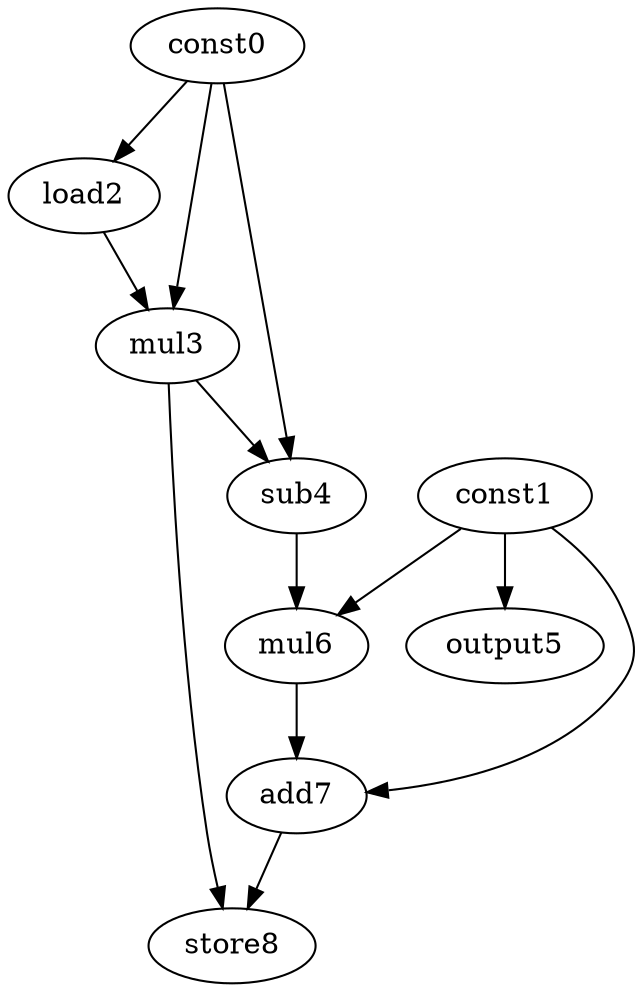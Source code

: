 digraph G { 
const0[opcode=const]; 
const1[opcode=const]; 
load2[opcode=load]; 
mul3[opcode=mul]; 
sub4[opcode=sub]; 
output5[opcode=output]; 
mul6[opcode=mul]; 
add7[opcode=add]; 
store8[opcode=store]; 
const0->load2[operand=0];
const1->output5[operand=0];
const0->mul3[operand=0];
load2->mul3[operand=1];
const0->sub4[operand=0];
mul3->sub4[operand=1];
const1->mul6[operand=0];
sub4->mul6[operand=1];
const1->add7[operand=0];
mul6->add7[operand=1];
mul3->store8[operand=0];
add7->store8[operand=1];
}
